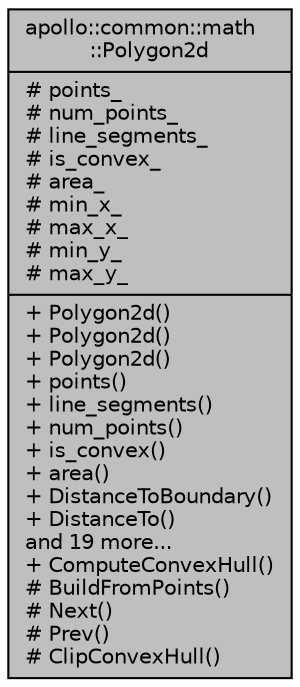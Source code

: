 digraph "apollo::common::math::Polygon2d"
{
  edge [fontname="Helvetica",fontsize="10",labelfontname="Helvetica",labelfontsize="10"];
  node [fontname="Helvetica",fontsize="10",shape=record];
  Node1 [label="{apollo::common::math\l::Polygon2d\n|# points_\l# num_points_\l# line_segments_\l# is_convex_\l# area_\l# min_x_\l# max_x_\l# min_y_\l# max_y_\l|+ Polygon2d()\l+ Polygon2d()\l+ Polygon2d()\l+ points()\l+ line_segments()\l+ num_points()\l+ is_convex()\l+ area()\l+ DistanceToBoundary()\l+ DistanceTo()\land 19 more...\l+ ComputeConvexHull()\l# BuildFromPoints()\l# Next()\l# Prev()\l# ClipConvexHull()\l}",height=0.2,width=0.4,color="black", fillcolor="grey75", style="filled" fontcolor="black"];
}
